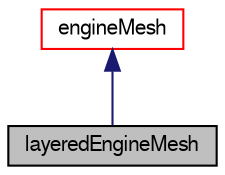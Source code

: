digraph "layeredEngineMesh"
{
  bgcolor="transparent";
  edge [fontname="FreeSans",fontsize="10",labelfontname="FreeSans",labelfontsize="10"];
  node [fontname="FreeSans",fontsize="10",shape=record];
  Node31 [label="layeredEngineMesh",height=0.2,width=0.4,color="black", fillcolor="grey75", style="filled", fontcolor="black"];
  Node32 -> Node31 [dir="back",color="midnightblue",fontsize="10",style="solid",fontname="FreeSans"];
  Node32 [label="engineMesh",height=0.2,width=0.4,color="red",URL="$a21802.html",tooltip="Foam::engineMesh. "];
}
